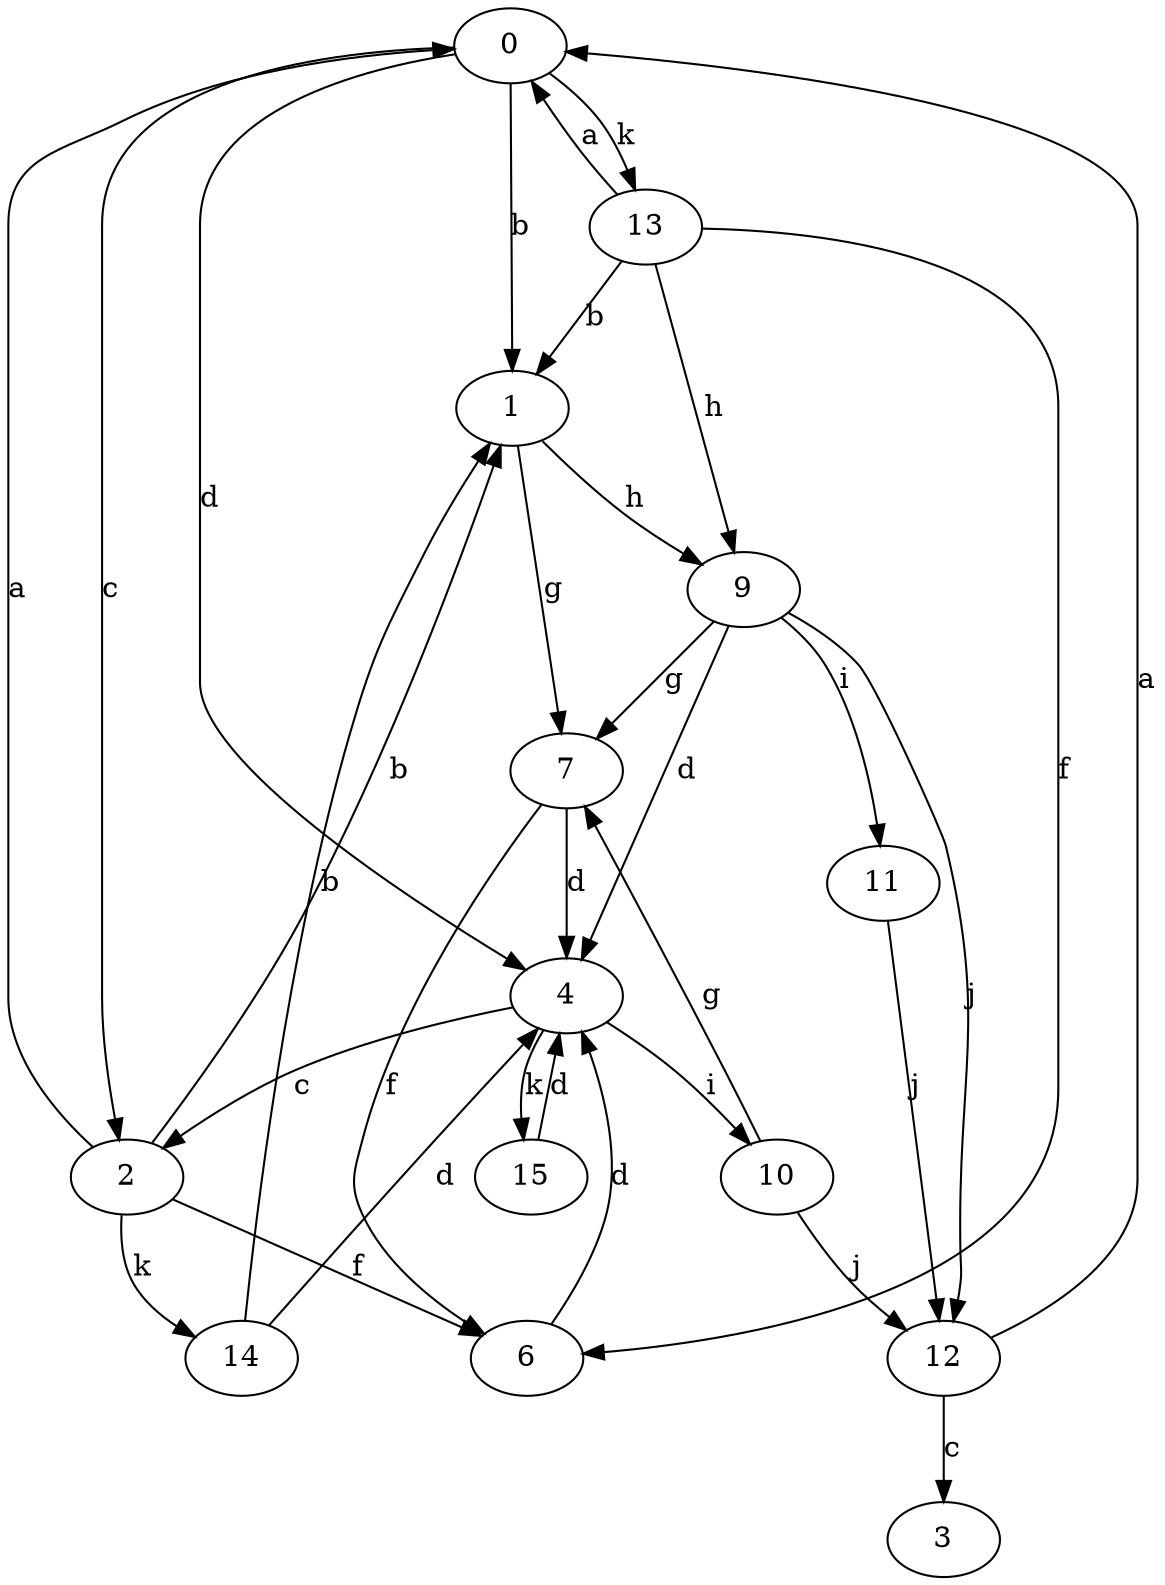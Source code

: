 strict digraph  {
0;
1;
2;
3;
4;
6;
7;
9;
10;
11;
12;
13;
14;
15;
0 -> 1  [label=b];
0 -> 2  [label=c];
0 -> 4  [label=d];
0 -> 13  [label=k];
1 -> 7  [label=g];
1 -> 9  [label=h];
2 -> 0  [label=a];
2 -> 1  [label=b];
2 -> 6  [label=f];
2 -> 14  [label=k];
4 -> 2  [label=c];
4 -> 10  [label=i];
4 -> 15  [label=k];
6 -> 4  [label=d];
7 -> 4  [label=d];
7 -> 6  [label=f];
9 -> 4  [label=d];
9 -> 7  [label=g];
9 -> 11  [label=i];
9 -> 12  [label=j];
10 -> 7  [label=g];
10 -> 12  [label=j];
11 -> 12  [label=j];
12 -> 0  [label=a];
12 -> 3  [label=c];
13 -> 0  [label=a];
13 -> 1  [label=b];
13 -> 6  [label=f];
13 -> 9  [label=h];
14 -> 1  [label=b];
14 -> 4  [label=d];
15 -> 4  [label=d];
}
